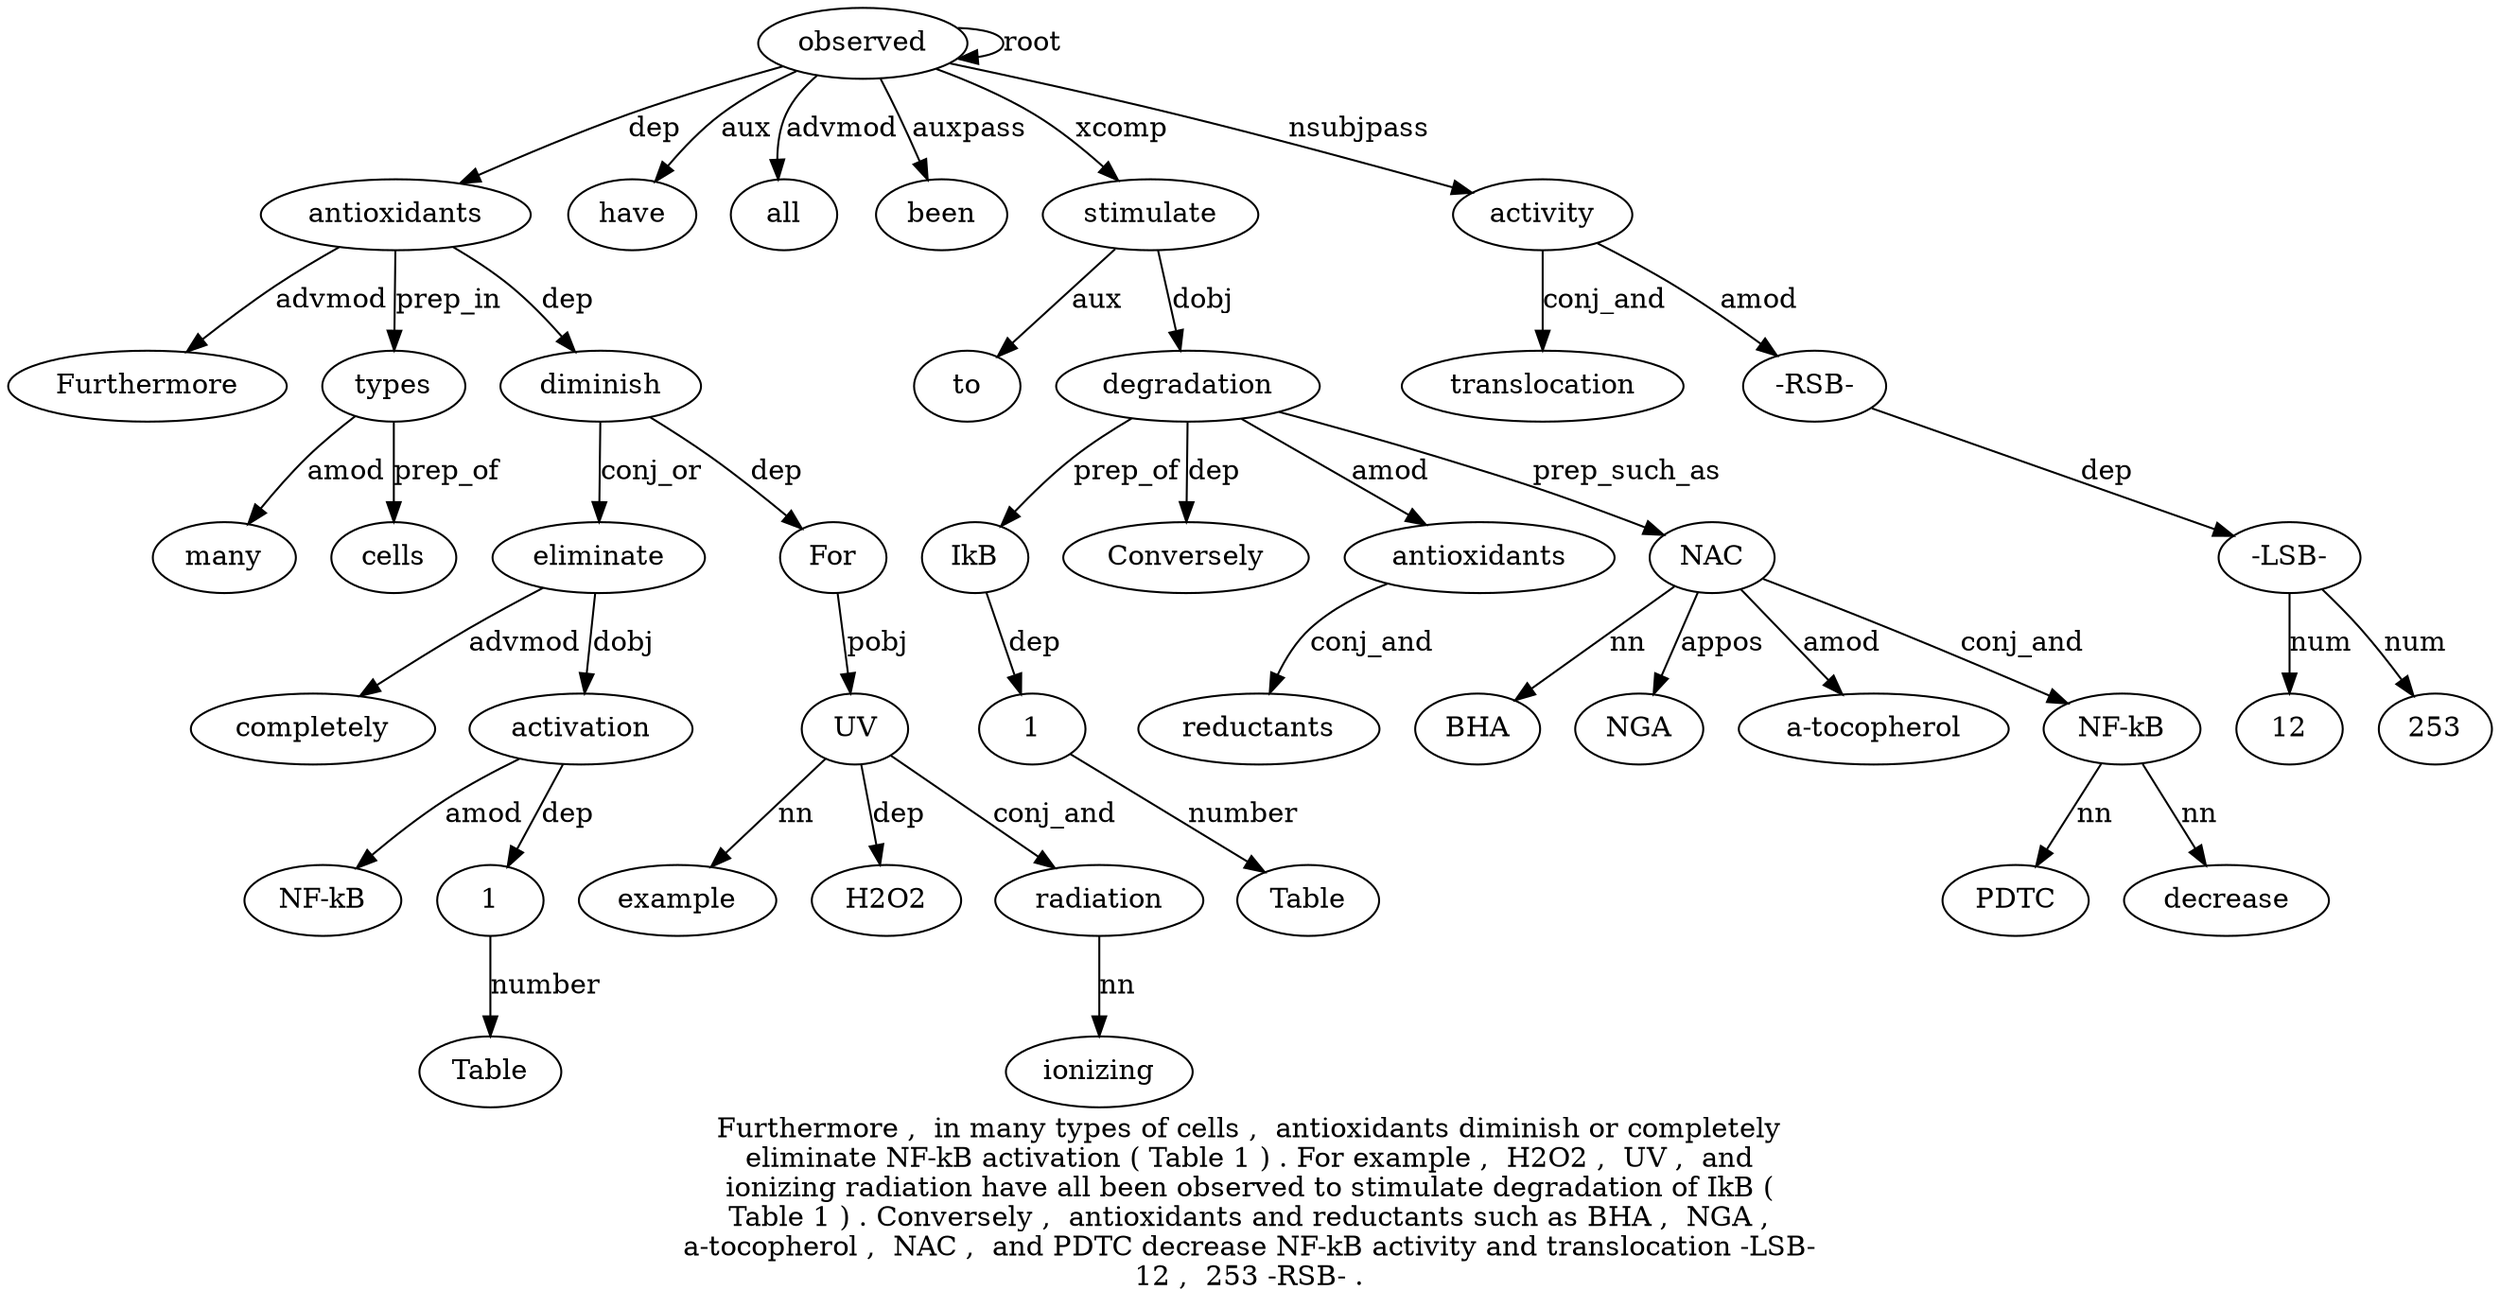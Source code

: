 digraph "Furthermore ,  in many types of cells ,  antioxidants diminish or completely eliminate NF-kB activation ( Table 1 ) . For example ,  H2O2 ,  UV ,  and ionizing radiation have all been observed to stimulate degradation of IkB ( Table 1 ) . Conversely ,  antioxidants and reductants such as BHA ,  NGA ,  a-tocopherol ,  NAC ,  and PDTC decrease NF-kB activity and translocation -LSB- 12 ,  253 -RSB- ." {
label="Furthermore ,  in many types of cells ,  antioxidants diminish or completely
eliminate NF-kB activation ( Table 1 ) . For example ,  H2O2 ,  UV ,  and
ionizing radiation have all been observed to stimulate degradation of IkB (
Table 1 ) . Conversely ,  antioxidants and reductants such as BHA ,  NGA ,
a-tocopherol ,  NAC ,  and PDTC decrease NF-kB activity and translocation -LSB-
12 ,  253 -RSB- .";
antioxidants9 [style=filled, fillcolor=white, label=antioxidants];
Furthermore1 [style=filled, fillcolor=white, label=Furthermore];
antioxidants9 -> Furthermore1  [label=advmod];
types5 [style=filled, fillcolor=white, label=types];
many4 [style=filled, fillcolor=white, label=many];
types5 -> many4  [label=amod];
antioxidants9 -> types5  [label=prep_in];
cells7 [style=filled, fillcolor=white, label=cells];
types5 -> cells7  [label=prep_of];
observed34 [style=filled, fillcolor=white, label=observed];
observed34 -> antioxidants9  [label=dep];
diminish10 [style=filled, fillcolor=white, label=diminish];
antioxidants9 -> diminish10  [label=dep];
eliminate13 [style=filled, fillcolor=white, label=eliminate];
completely12 [style=filled, fillcolor=white, label=completely];
eliminate13 -> completely12  [label=advmod];
diminish10 -> eliminate13  [label=conj_or];
activation15 [style=filled, fillcolor=white, label=activation];
"NF-kB14" [style=filled, fillcolor=white, label="NF-kB"];
activation15 -> "NF-kB14"  [label=amod];
eliminate13 -> activation15  [label=dobj];
118 [style=filled, fillcolor=white, label=1];
Table17 [style=filled, fillcolor=white, label=Table];
118 -> Table17  [label=number];
activation15 -> 118  [label=dep];
For21 [style=filled, fillcolor=white, label=For];
diminish10 -> For21  [label=dep];
UV26 [style=filled, fillcolor=white, label=UV];
example22 [style=filled, fillcolor=white, label=example];
UV26 -> example22  [label=nn];
H2O224 [style=filled, fillcolor=white, label=H2O2];
UV26 -> H2O224  [label=dep];
For21 -> UV26  [label=pobj];
radiation30 [style=filled, fillcolor=white, label=radiation];
ionizing29 [style=filled, fillcolor=white, label=ionizing];
radiation30 -> ionizing29  [label=nn];
UV26 -> radiation30  [label=conj_and];
have31 [style=filled, fillcolor=white, label=have];
observed34 -> have31  [label=aux];
all32 [style=filled, fillcolor=white, label=all];
observed34 -> all32  [label=advmod];
been33 [style=filled, fillcolor=white, label=been];
observed34 -> been33  [label=auxpass];
observed34 -> observed34  [label=root];
stimulate36 [style=filled, fillcolor=white, label=stimulate];
to35 [style=filled, fillcolor=white, label=to];
stimulate36 -> to35  [label=aux];
observed34 -> stimulate36  [label=xcomp];
degradation37 [style=filled, fillcolor=white, label=degradation];
stimulate36 -> degradation37  [label=dobj];
IkB39 [style=filled, fillcolor=white, label=IkB];
degradation37 -> IkB39  [label=prep_of];
142 [style=filled, fillcolor=white, label=1];
Table41 [style=filled, fillcolor=white, label=Table];
142 -> Table41  [label=number];
IkB39 -> 142  [label=dep];
Conversely45 [style=filled, fillcolor=white, label=Conversely];
degradation37 -> Conversely45  [label=dep];
antioxidants47 [style=filled, fillcolor=white, label=antioxidants];
degradation37 -> antioxidants47  [label=amod];
reductants49 [style=filled, fillcolor=white, label=reductants];
antioxidants47 -> reductants49  [label=conj_and];
NAC58 [style=filled, fillcolor=white, label=NAC];
BHA52 [style=filled, fillcolor=white, label=BHA];
NAC58 -> BHA52  [label=nn];
NGA54 [style=filled, fillcolor=white, label=NGA];
NAC58 -> NGA54  [label=appos];
"a-tocopherol56" [style=filled, fillcolor=white, label="a-tocopherol"];
NAC58 -> "a-tocopherol56"  [label=amod];
degradation37 -> NAC58  [label=prep_such_as];
"NF-kB63" [style=filled, fillcolor=white, label="NF-kB"];
PDTC61 [style=filled, fillcolor=white, label=PDTC];
"NF-kB63" -> PDTC61  [label=nn];
decrease62 [style=filled, fillcolor=white, label=decrease];
"NF-kB63" -> decrease62  [label=nn];
NAC58 -> "NF-kB63"  [label=conj_and];
activity64 [style=filled, fillcolor=white, label=activity];
observed34 -> activity64  [label=nsubjpass];
translocation66 [style=filled, fillcolor=white, label=translocation];
activity64 -> translocation66  [label=conj_and];
"-RSB-71" [style=filled, fillcolor=white, label="-RSB-"];
"-LSB-67" [style=filled, fillcolor=white, label="-LSB-"];
"-RSB-71" -> "-LSB-67"  [label=dep];
1268 [style=filled, fillcolor=white, label=12];
"-LSB-67" -> 1268  [label=num];
25370 [style=filled, fillcolor=white, label=253];
"-LSB-67" -> 25370  [label=num];
activity64 -> "-RSB-71"  [label=amod];
}
